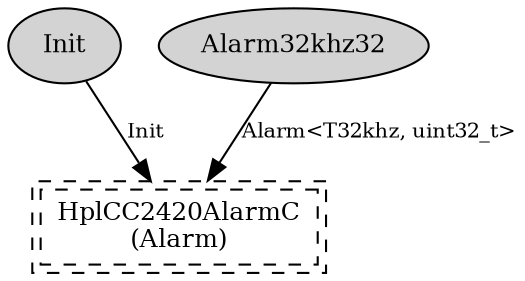 digraph "tos.chips.cc2420.alarm.AlarmMultiplexC" {
  n0x7f2d667c13c0 [shape=ellipse, style=filled, label="Init", fontsize=12];
  "AlarmMultiplexC.Alarm" [fontsize=12, shape=box,peripheries=2, style=dashed, label="HplCC2420AlarmC\n(Alarm)", URL="../chtml/tos.platforms.telosa.chips.cc2420.HplCC2420AlarmC.html"];
  n0x7f2d667c1d38 [shape=ellipse, style=filled, label="Alarm32khz32", fontsize=12];
  "AlarmMultiplexC.Alarm" [fontsize=12, shape=box,peripheries=2, style=dashed, label="HplCC2420AlarmC\n(Alarm)", URL="../chtml/tos.platforms.telosa.chips.cc2420.HplCC2420AlarmC.html"];
  "n0x7f2d667c13c0" -> "AlarmMultiplexC.Alarm" [label="Init", URL="../ihtml/tos.interfaces.Init.html", fontsize=10];
  "n0x7f2d667c1d38" -> "AlarmMultiplexC.Alarm" [label="Alarm<T32khz, uint32_t>", URL="../ihtml/tos.lib.timer.Alarm.html", fontsize=10];
}
